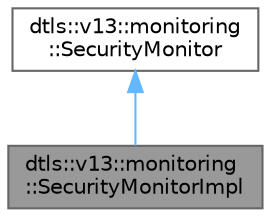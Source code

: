 digraph "dtls::v13::monitoring::SecurityMonitorImpl"
{
 // LATEX_PDF_SIZE
  bgcolor="transparent";
  edge [fontname=Helvetica,fontsize=10,labelfontname=Helvetica,labelfontsize=10];
  node [fontname=Helvetica,fontsize=10,shape=box,height=0.2,width=0.4];
  Node1 [id="Node000001",label="dtls::v13::monitoring\l::SecurityMonitorImpl",height=0.2,width=0.4,color="gray40", fillcolor="grey60", style="filled", fontcolor="black",tooltip="Security monitor implementation."];
  Node2 -> Node1 [id="edge1_Node000001_Node000002",dir="back",color="steelblue1",style="solid",tooltip=" "];
  Node2 [id="Node000002",label="dtls::v13::monitoring\l::SecurityMonitor",height=0.2,width=0.4,color="gray40", fillcolor="white", style="filled",URL="$classdtls_1_1v13_1_1monitoring_1_1SecurityMonitor.html",tooltip="Security monitor."];
}
